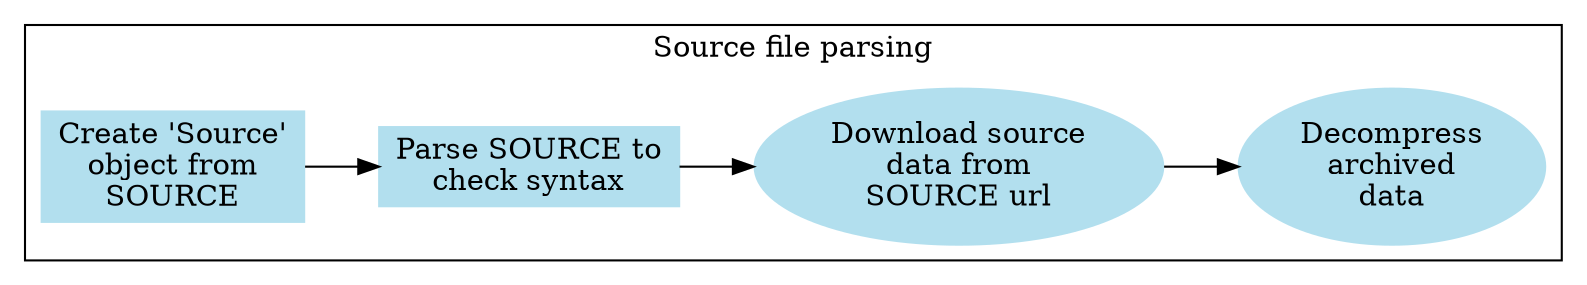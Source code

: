 digraph obr {
    rankdir="LR";
    subgraph cluster_0 {
	label="Source file parsing";
	node [shape=box, color=lightblue2, style=filled];
	{
	    s1 [label="Create 'Source'\nobject from\nSOURCE"];
	    s2 [label="Parse SOURCE to\ncheck syntax"];
	    s3 [label="Download source\ndata from\nSOURCE url", shape=ellipse];
	    s4 [label="Decompress\narchived\ndata", shape=ellipse];
	}
	s1->s2->s3->s4;
    }
}